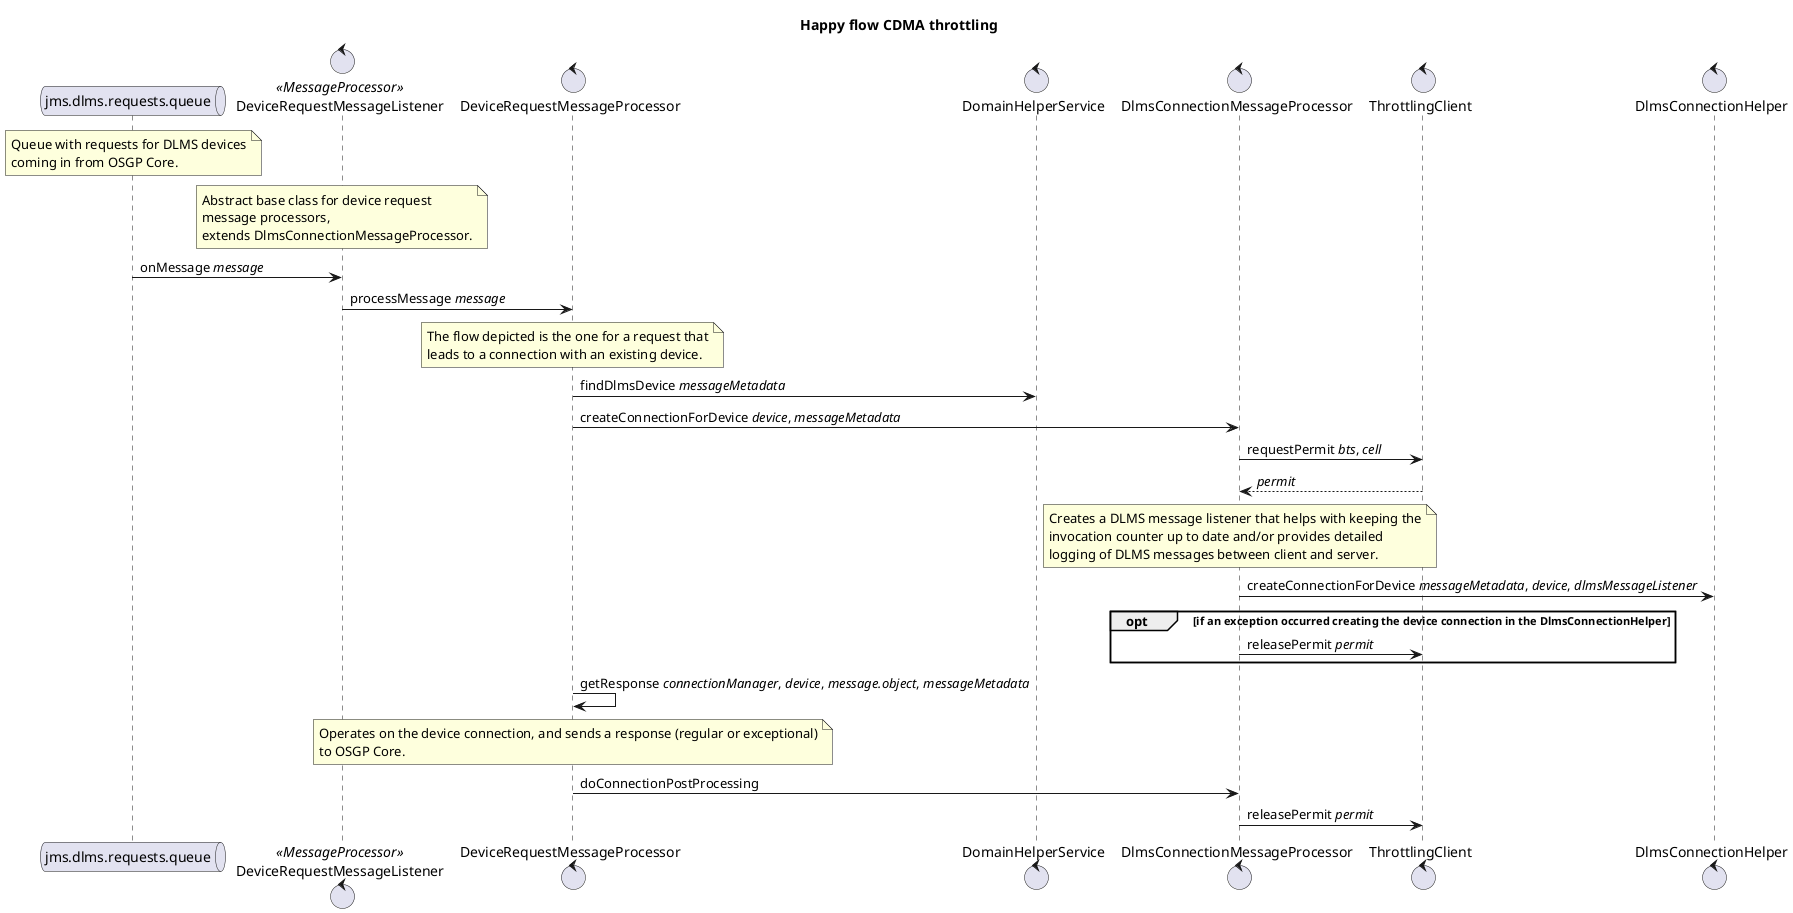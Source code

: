 @startuml
title Happy flow CDMA throttling
queue queue as "jms.dlms.requests.queue"
note over queue
Queue with requests for DLMS devices
coming in from OSGP Core.
end note
control DeviceRequestMessageListener <<MessageProcessor>>
note over DeviceRequestMessageListener
Abstract base class for device request
message processors,
extends DlmsConnectionMessageProcessor.
end note
control DeviceRequestMessageProcessor
control DomainHelperService
'control SessionProviderKpn
'control JasperWirelessTerminalClient
'control JasperWirelessSmsClient
control DlmsConnectionMessageProcessor
control ThrottlingClient
control DlmsConnectionHelper

queue -> DeviceRequestMessageListener : onMessage //message//
DeviceRequestMessageListener -> DeviceRequestMessageProcessor : processMessage //message//
note over DeviceRequestMessageProcessor
The flow depicted is the one for a request that
leads to a connection with an existing device.
end note
DeviceRequestMessageProcessor -> DomainHelperService : findDlmsDevice //messageMetadata//
DeviceRequestMessageProcessor -> DlmsConnectionMessageProcessor : createConnectionForDevice //device//, //messageMetadata//
DlmsConnectionMessageProcessor -> ThrottlingClient : requestPermit //bts//, //cell//
DlmsConnectionMessageProcessor <-- ThrottlingClient : //permit//
note over DlmsConnectionMessageProcessor
Creates a DLMS message listener that helps with keeping the
invocation counter up to date and/or provides detailed
logging of DLMS messages between client and server.
end note
DlmsConnectionMessageProcessor -> DlmsConnectionHelper : createConnectionForDevice //messageMetadata//, //device//, //dlmsMessageListener//
opt if an exception occurred creating the device connection in the DlmsConnectionHelper
DlmsConnectionMessageProcessor -> ThrottlingClient : releasePermit //permit//
end
DeviceRequestMessageProcessor -> DeviceRequestMessageProcessor : getResponse //connectionManager//, //device//, //message.object//, //messageMetadata//
note over DeviceRequestMessageProcessor
Operates on the device connection, and sends a response (regular or exceptional)
to OSGP Core.
end note
DeviceRequestMessageProcessor -> DlmsConnectionMessageProcessor : doConnectionPostProcessing
DlmsConnectionMessageProcessor -> ThrottlingClient : releasePermit //permit//
@enduml
